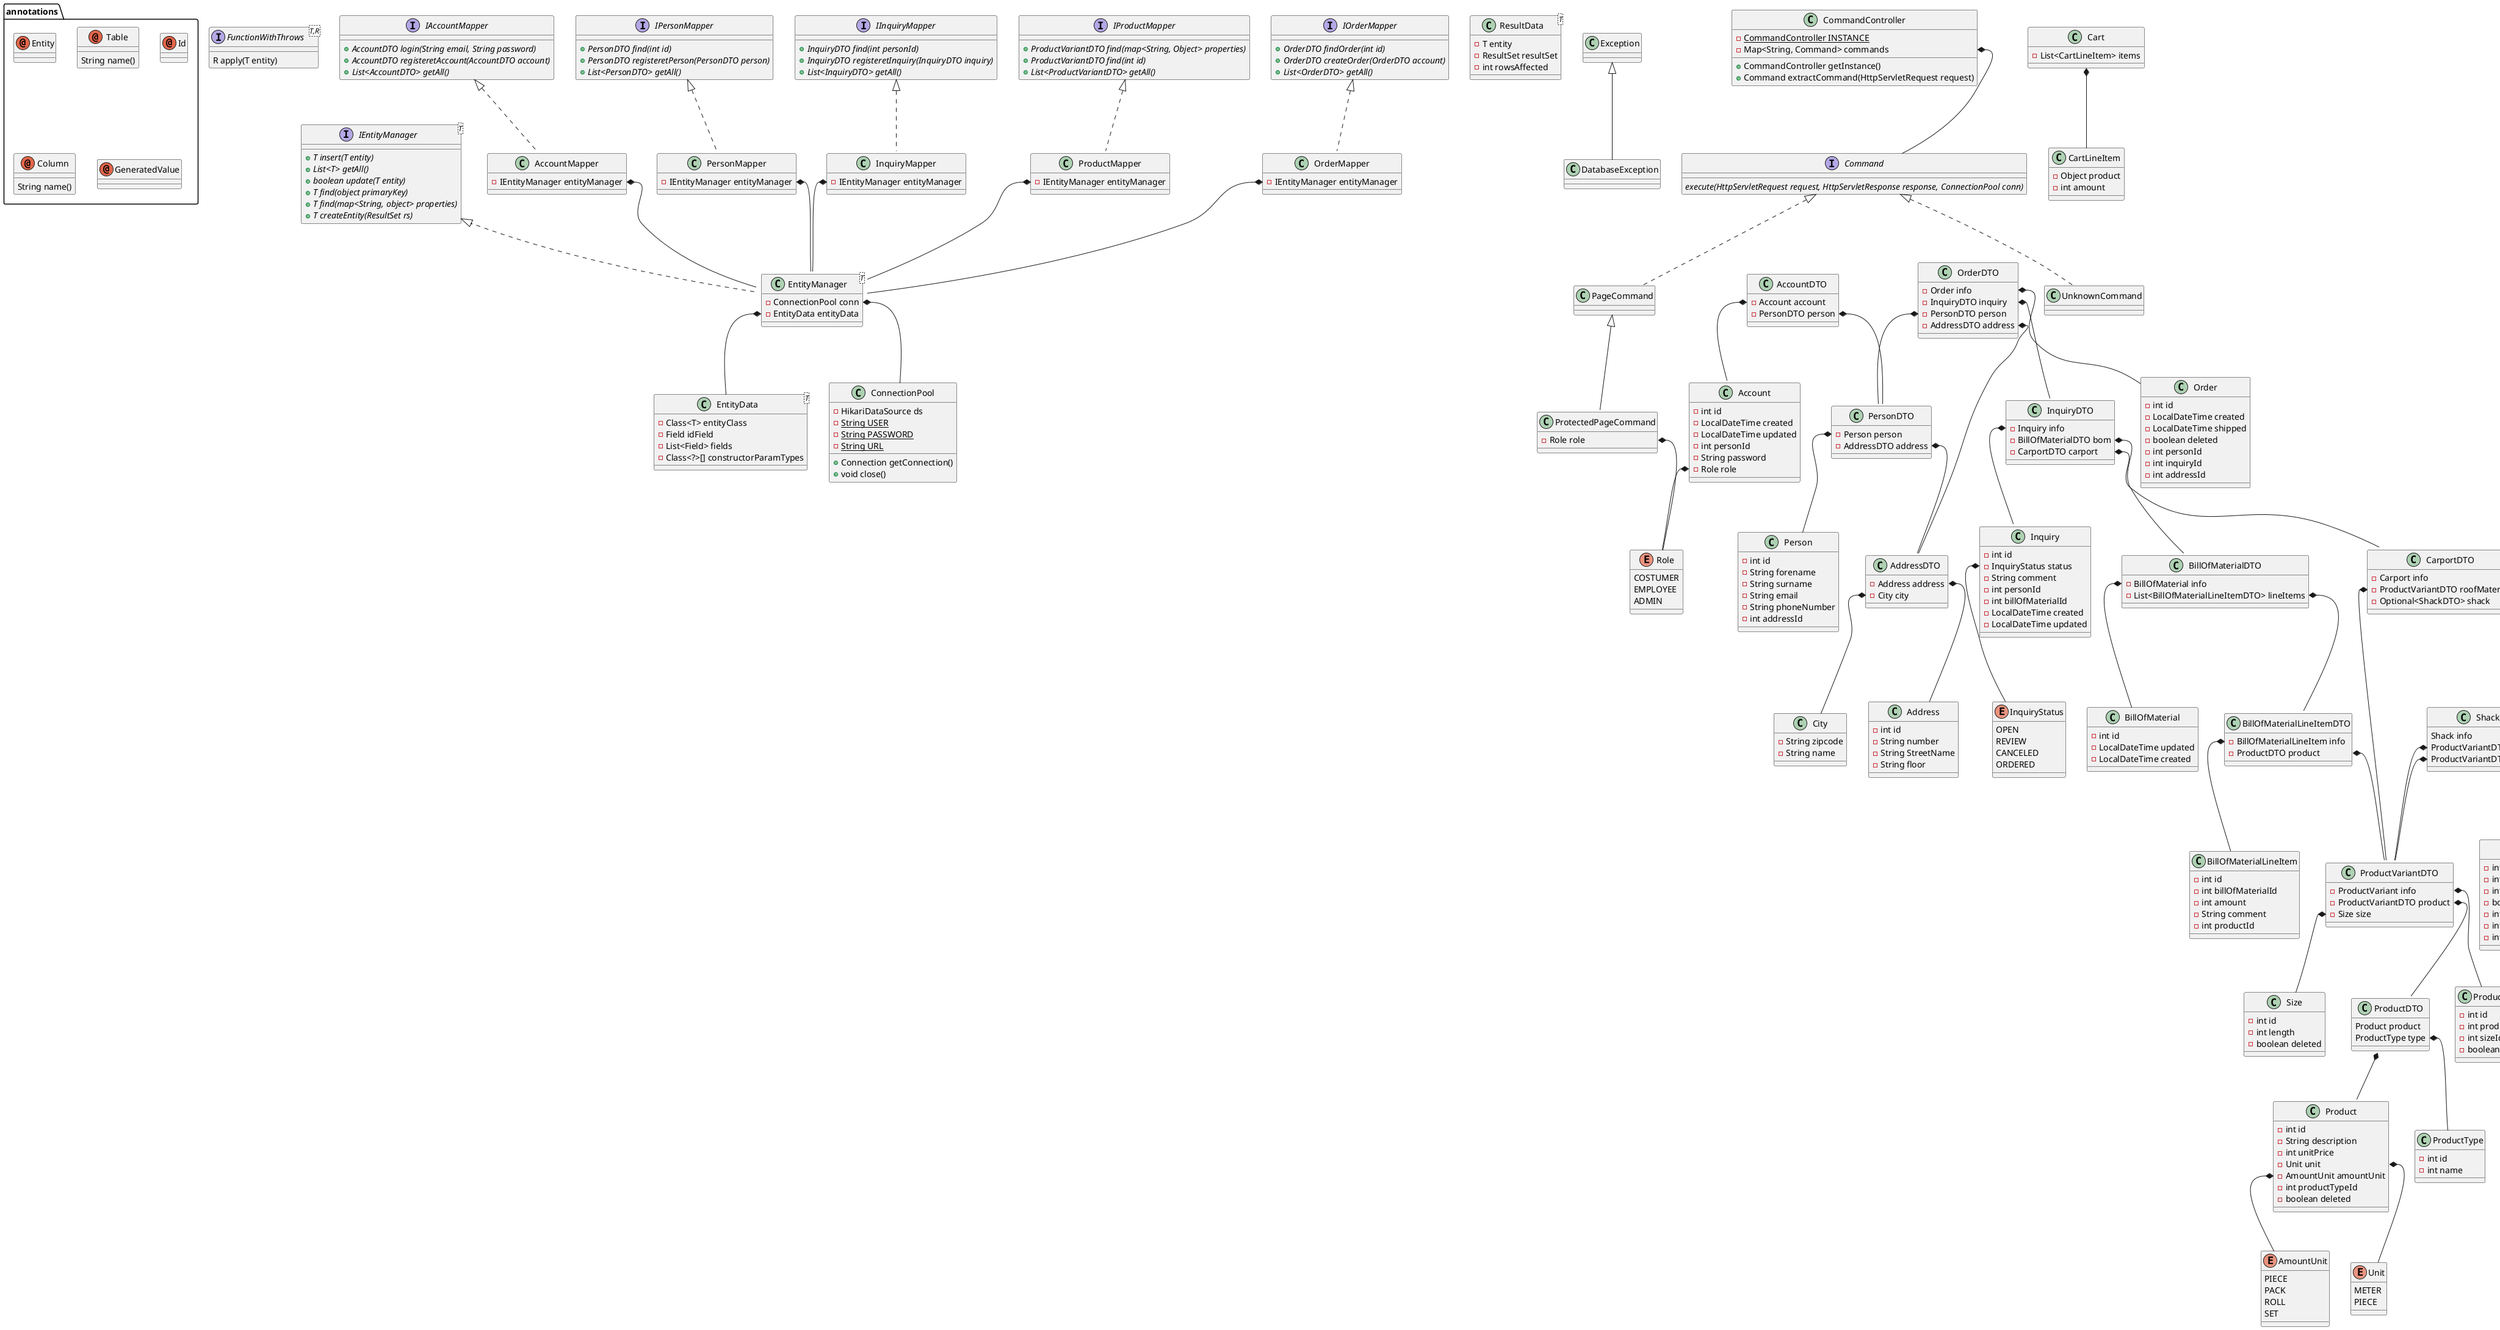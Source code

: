 @startuml
'https://plantuml.com/class-diagram

package annotations {
    annotation Entity
    annotation Table {
        String name()
    }
    annotation Id
    annotation Column {
        String name()
    }
    annotation GeneratedValue
}

interface FunctionWithThrows<T,R> {
    R apply(T entity)
}

class EntityData<T> {
    - Class<T> entityClass
    - Field idField
    - List<Field> fields
    - Class<?>[] constructorParamTypes
}

class ResultData<T> {
    - T entity
    - ResultSet resultSet
    - int rowsAffected
}

class DatabaseException extends Exception

class ConnectionPool {
    - HikariDataSource ds
    - {static} String USER
    - {static} String PASSWORD
    - {static} String URL
    + Connection getConnection()
    + void close()
}

interface IEntityManager<T> {
    + {abstract} T insert(T entity)
    + {abstract} List<T> getAll()
    + {abstract} boolean update(T entity)
    + {abstract} T find(object primaryKey)
    + {abstract} T find(map<String, object> properties)
    + {abstract} T createEntity(ResultSet rs)
}

class EntityManager<T> implements IEntityManager{
    - ConnectionPool conn
    - EntityData entityData
}

interface IAccountMapper {
    + {abstract} AccountDTO login(String email, String password)
    + {abstract} AccountDTO registeretAccount(AccountDTO account)
    + {abstract} List<AccountDTO> getAll()
}

class AccountMapper implements IAccountMapper{
    - IEntityManager entityManager
}

interface IPersonMapper {
    + {abstract} PersonDTO find(int id)
    + {abstract} PersonDTO registeretPerson(PersonDTO person)
    + {abstract} List<PersonDTO> getAll()
}

class PersonMapper implements IPersonMapper{
    - IEntityManager entityManager
}

interface IInquiryMapper {
    + {abstract} InquiryDTO find(int personId)
    + {abstract} InquiryDTO registeretInquiry(InquiryDTO inquiry)
    + {abstract} List<InquiryDTO> getAll()
}

class InquiryMapper implements IInquiryMapper{
    - IEntityManager entityManager
}

interface IProductMapper {
    + {abstract} ProductVariantDTO find(map<String, Object> properties)
    + {abstract} ProductVariantDTO find(int id)
    + {abstract} List<ProductVariantDTO> getAll()
}

class ProductMapper implements IProductMapper{
    - IEntityManager entityManager
}

interface IOrderMapper {
    + {abstract} OrderDTO findOrder(int id)
    + {abstract} OrderDTO createOrder(OrderDTO account)
    + {abstract} List<OrderDTO> getAll()
}

class OrderMapper implements IOrderMapper {
    - IEntityManager entityManager
}

class OrderDTO {
    - Order info
    - InquiryDTO inquiry
    - PersonDTO person
    - AddressDTO address
}

class AccountDTO {
    - Account account
    - PersonDTO person
}

class AddressDTO {
    - Address address
    - City city
}

class ProductVariantDTO {
    - ProductVariant info
    - ProductVariantDTO product
    - Size size
}


class ProductVariant {
    - int id
    - int productId
    - int sizeId
    - boolean deleted
}

class ProductDTO {
    Product product
    ProductType type
}


class BillOfMaterial {
    - int id
    - LocalDateTime updated
    - LocalDateTime created
}

class BillOfMaterialLineItem {
    - int id
    - int billOfMaterialId
    - int amount
    - String comment
    - int productId
}

class BillOfMaterialLineItemDTO {
    - BillOfMaterialLineItem info
    - ProductDTO product
}

class BillOfMaterialDTO {
    - BillOfMaterial info
    - List<BillOfMaterialLineItemDTO> lineItems
}

class ProductType {
    - int id
    - int name
}

class Inquiry {
    - int id
    - InquiryStatus status
    - String comment
    - int personId
    - int billOfMaterialId
    - LocalDateTime created
    - LocalDateTime updated
}

enum InquiryStatus {
    OPEN
    REVIEW
    CANCELED
    ORDERED
}

class InquiryDTO {
    - Inquiry info
    - BillOfMaterialDTO bom
    - CarportDTO carport
}


class CarportDTO {
    - Carport info
    - ProductVariantDTO roofMaterial
    - Optional<ShackDTO> shack
}

class Carport {
    - int id
    - int width
    - int length
    - int height
    - RoofType roofType
    - int roofMaterialId
    - LocalDateTime updated
    - int inquiryId
}


class Shack {
    - int id
    - int width
    - int length
    - boolean isLeftAligned
    - int facingId
    - int flooringId
    - int carportId
}

class ShackDTO {
    Shack info
    ProductVariantDTO flooring
    ProductVariantDTO facing
}

enum RoofType {
    FLAT
    SLOPE
}

class Cart {
    - List<CartLineItem> items
}

class CartLineItem {
    - Object product
    - int amount
}

class Order {
    - int id
    - LocalDateTime created
    - LocalDateTime shipped
    - boolean deleted
    - int personId
    - int inquiryId
    - int addressId
}



class Product {
    - int id
    - String description
    - int unitPrice
    - Unit unit
    - AmountUnit amountUnit
    - int productTypeId
    - boolean deleted
}

enum AmountUnit {
    PIECE
    PACK
    ROLL
    SET
}

enum Unit {
    METER
    PIECE
}

class Size {
    - int id
    - int length
    - boolean deleted
}

class Person {
    - int id
    - String forename
    - String surname
    - String email
    - String phoneNumber
    - int addressId
}

class PersonDTO {
    - Person person
    - AddressDTO address
}

class Account {
    - int id
    - LocalDateTime created
    - LocalDateTime updated
    - int personId
    - String password
    - Role role
}

enum Role {
    COSTUMER
    EMPLOYEE
    ADMIN
}

class Address {
    - int id
    - String number
    - String StreetName
    - String floor
}

class City {
    - String zipcode
    - String name
}

interface Command {
    {abstract} execute(HttpServletRequest request, HttpServletResponse response, ConnectionPool conn)
}

class CommandController {
    - {static} CommandController INSTANCE
    - Map<String, Command> commands
    + CommandController getInstance()
    + Command extractCommand(HttpServletRequest request)
}

class UnknownCommand implements Command
class PageCommand implements Command
class ProtectedPageCommand extends PageCommand {
    - Role role
}

ProtectedPageCommand::role *-- Role
CommandController::commands *-- Command

ProductMapper::entityManager *-- EntityManager
PersonMapper::entityManager *-- EntityManager
OrderMapper::entityManager *-- EntityManager
AccountMapper::entityManager *-- EntityManager
InquiryMapper::entityManager *-- EntityManager
EntityManager::entityData *-- EntityData
EntityManager::conn *-- ConnectionPool

Cart *-- CartLineItem

ShackDTO::info *-- Shack
ShackDTO::flooring *-- ProductVariantDTO
ShackDTO::facing *-- ProductVariantDTO
Carport::roofType *-- RoofType

Inquiry::status *-- InquiryStatus

CarportDTO::info *-- Carport
CarportDTO::shack *-- ShackDTO
CarportDTO::roofMaterial *-- ProductVariantDTO

InquiryDTO::info *-- Inquiry
InquiryDTO::bom *-- BillOfMaterialDTO
InquiryDTO::carport *-- CarportDTO

Account::role *-- Role
AddressDTO::Address *-- Address
AddressDTO::City *-- City
PersonDTO::person *-- Person
PersonDTO::address *-- AddressDTO
AccountDTO::account *-- Account
AccountDTO::person *-- PersonDTO

Product::unit *-- Unit
Product::amountUnit *-- AmountUnit
ProductDTO::type *-- ProductType
ProductDTO::info *-- Product

ProductVariantDTO::info *-- ProductVariant
ProductVariantDTO::product *-- ProductDTO
ProductVariantDTO::size *-- Size

OrderDTO::info *-- Order
OrderDTO::address *-- AddressDTO
OrderDTO::person *-- PersonDTO
OrderDTO::inquiry *-- InquiryDTO

BillOfMaterialLineItemDTO::info *-- BillOfMaterialLineItem
BillOfMaterialLineItemDTO::product *-- ProductVariantDTO

BillOfMaterialDTO::info *-- BillOfMaterial
BillOfMaterialDTO::lineItems *-- BillOfMaterialLineItemDTO


@enduml
